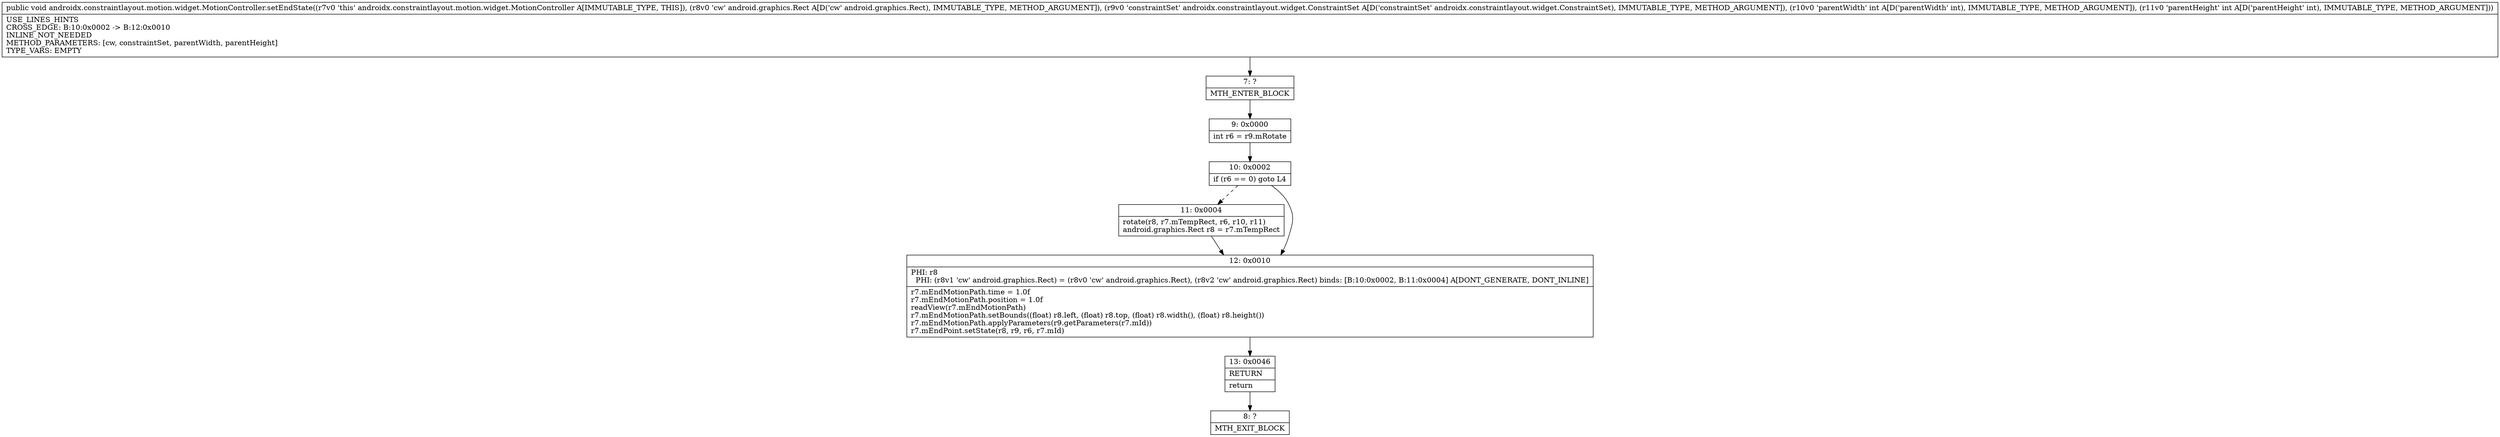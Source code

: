 digraph "CFG forandroidx.constraintlayout.motion.widget.MotionController.setEndState(Landroid\/graphics\/Rect;Landroidx\/constraintlayout\/widget\/ConstraintSet;II)V" {
Node_7 [shape=record,label="{7\:\ ?|MTH_ENTER_BLOCK\l}"];
Node_9 [shape=record,label="{9\:\ 0x0000|int r6 = r9.mRotate\l}"];
Node_10 [shape=record,label="{10\:\ 0x0002|if (r6 == 0) goto L4\l}"];
Node_11 [shape=record,label="{11\:\ 0x0004|rotate(r8, r7.mTempRect, r6, r10, r11)\landroid.graphics.Rect r8 = r7.mTempRect\l}"];
Node_12 [shape=record,label="{12\:\ 0x0010|PHI: r8 \l  PHI: (r8v1 'cw' android.graphics.Rect) = (r8v0 'cw' android.graphics.Rect), (r8v2 'cw' android.graphics.Rect) binds: [B:10:0x0002, B:11:0x0004] A[DONT_GENERATE, DONT_INLINE]\l|r7.mEndMotionPath.time = 1.0f\lr7.mEndMotionPath.position = 1.0f\lreadView(r7.mEndMotionPath)\lr7.mEndMotionPath.setBounds((float) r8.left, (float) r8.top, (float) r8.width(), (float) r8.height())\lr7.mEndMotionPath.applyParameters(r9.getParameters(r7.mId))\lr7.mEndPoint.setState(r8, r9, r6, r7.mId)\l}"];
Node_13 [shape=record,label="{13\:\ 0x0046|RETURN\l|return\l}"];
Node_8 [shape=record,label="{8\:\ ?|MTH_EXIT_BLOCK\l}"];
MethodNode[shape=record,label="{public void androidx.constraintlayout.motion.widget.MotionController.setEndState((r7v0 'this' androidx.constraintlayout.motion.widget.MotionController A[IMMUTABLE_TYPE, THIS]), (r8v0 'cw' android.graphics.Rect A[D('cw' android.graphics.Rect), IMMUTABLE_TYPE, METHOD_ARGUMENT]), (r9v0 'constraintSet' androidx.constraintlayout.widget.ConstraintSet A[D('constraintSet' androidx.constraintlayout.widget.ConstraintSet), IMMUTABLE_TYPE, METHOD_ARGUMENT]), (r10v0 'parentWidth' int A[D('parentWidth' int), IMMUTABLE_TYPE, METHOD_ARGUMENT]), (r11v0 'parentHeight' int A[D('parentHeight' int), IMMUTABLE_TYPE, METHOD_ARGUMENT]))  | USE_LINES_HINTS\lCROSS_EDGE: B:10:0x0002 \-\> B:12:0x0010\lINLINE_NOT_NEEDED\lMETHOD_PARAMETERS: [cw, constraintSet, parentWidth, parentHeight]\lTYPE_VARS: EMPTY\l}"];
MethodNode -> Node_7;Node_7 -> Node_9;
Node_9 -> Node_10;
Node_10 -> Node_11[style=dashed];
Node_10 -> Node_12;
Node_11 -> Node_12;
Node_12 -> Node_13;
Node_13 -> Node_8;
}

